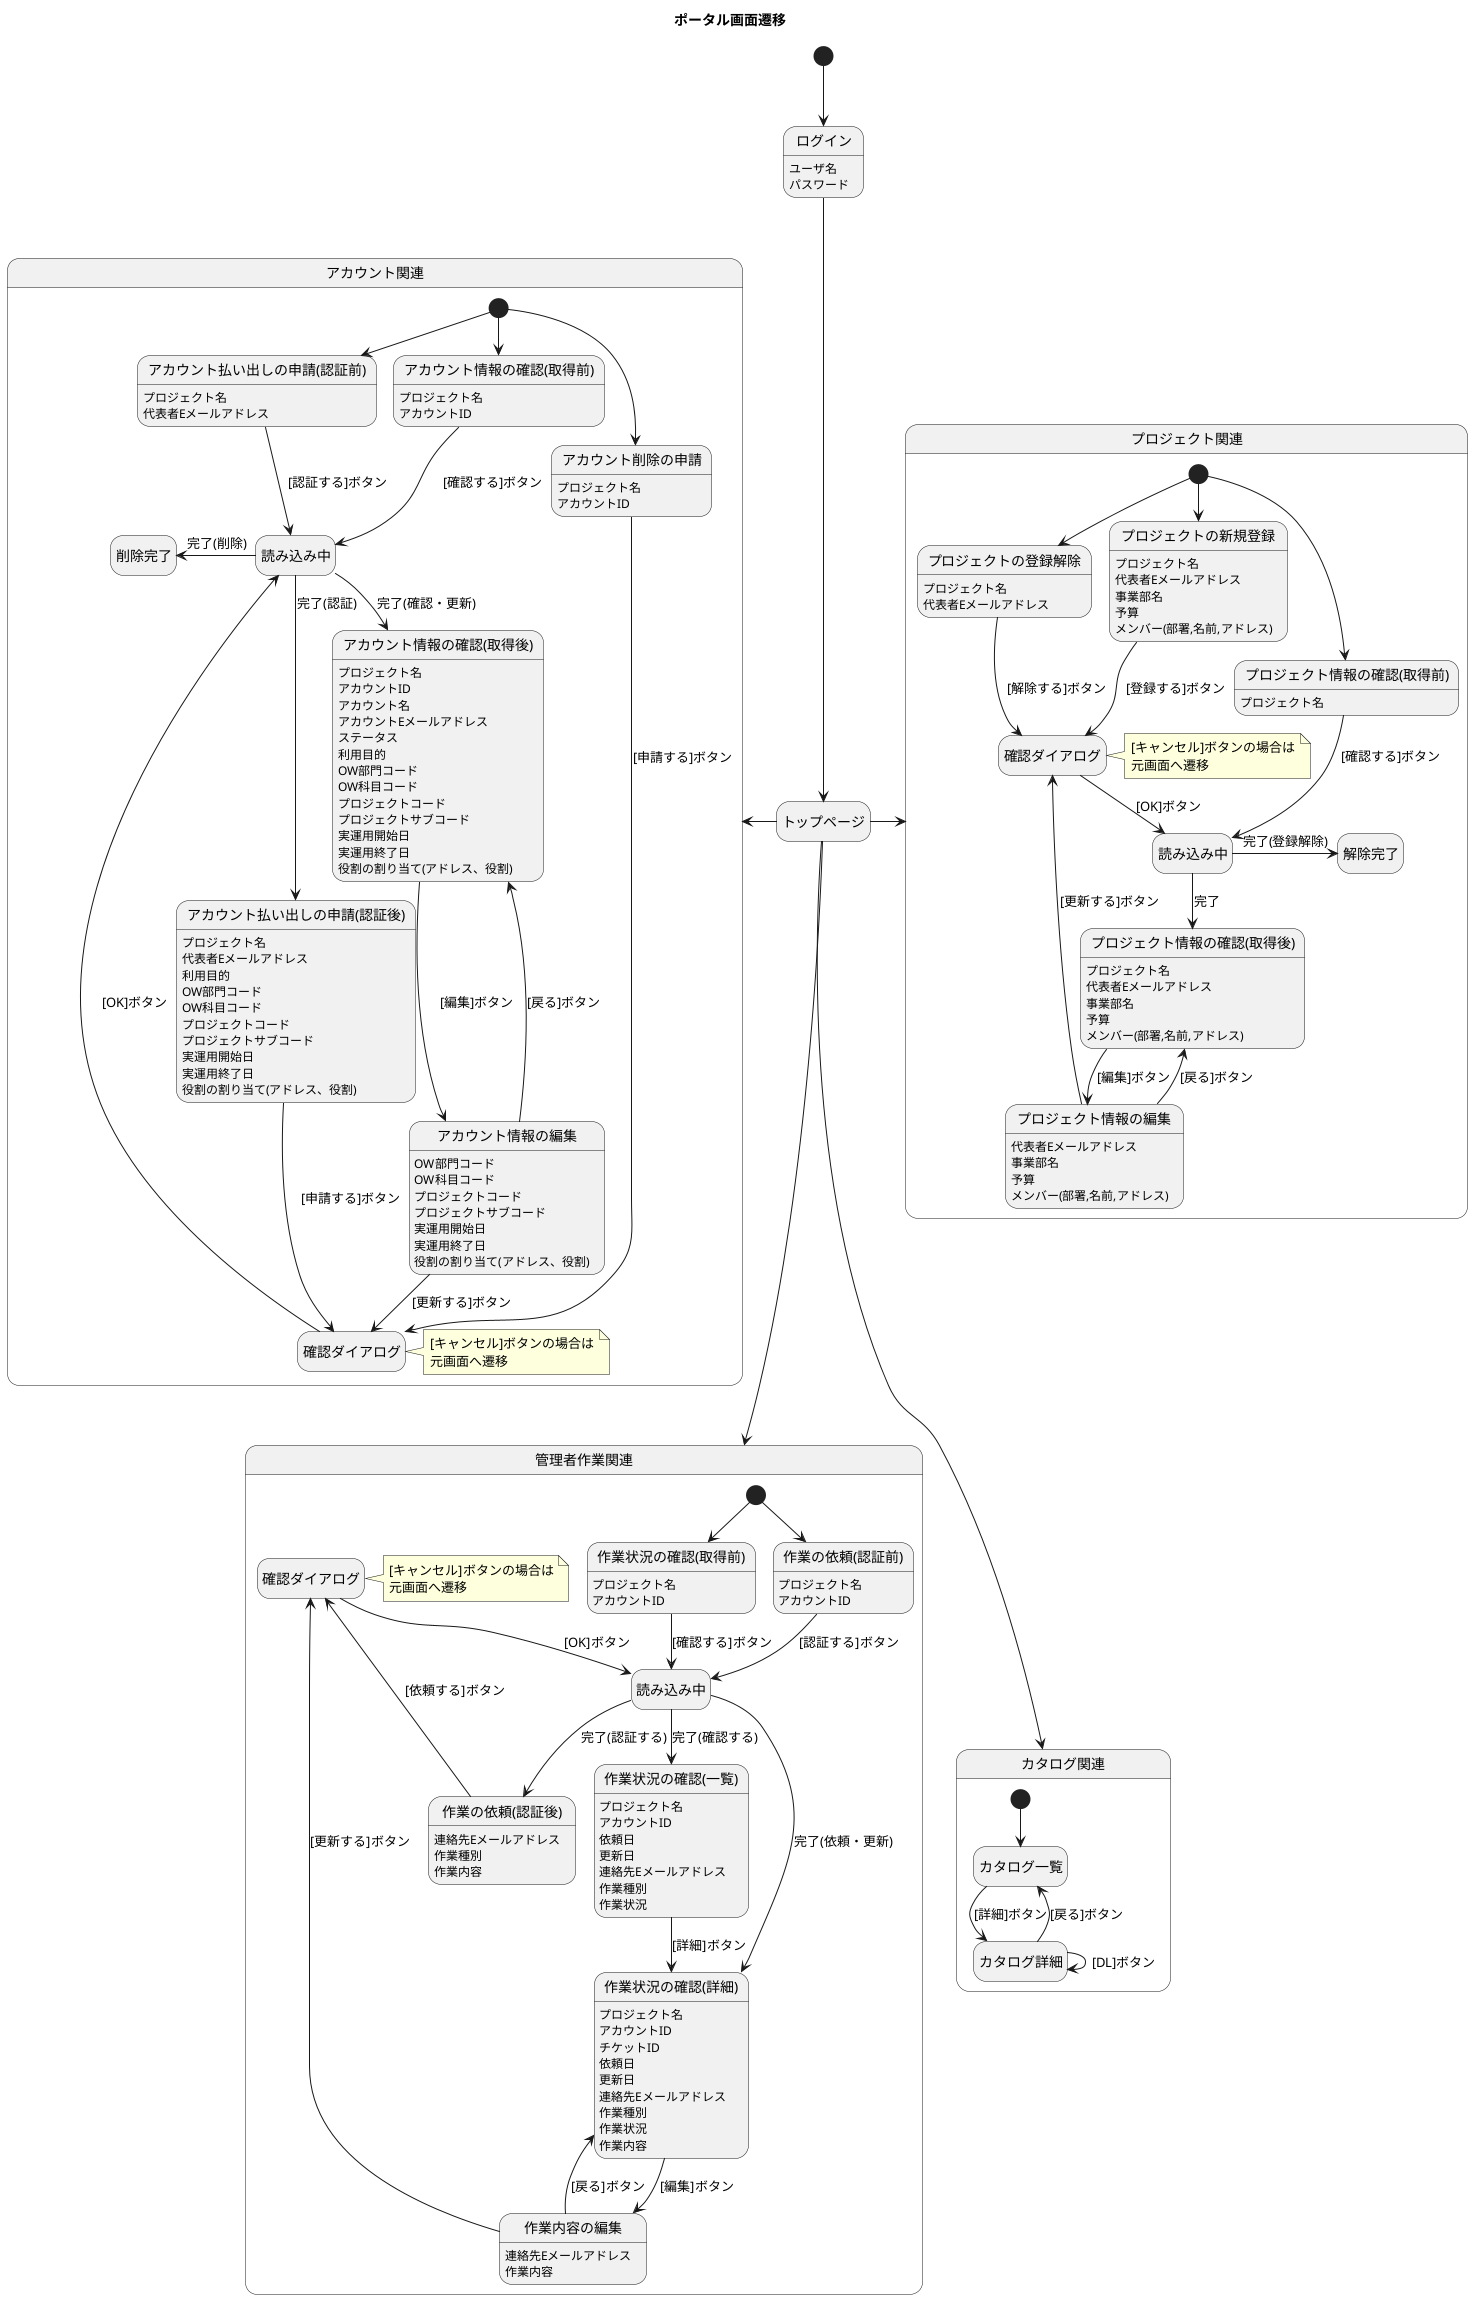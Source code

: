 @startuml
hide empty description
title ポータル画面遷移

state "ログイン" as login
	login: ユーザ名
	login: パスワード
state "トップページ" as top

[*] --> login
login --> top
top -right-> プロジェクト関連
top -left-> アカウント関連
top -down-> 管理者作業関連
top --> カタログ関連

state プロジェクト関連 {
	state "プロジェクトの新規登録" as pcreate
		pcreate: プロジェクト名
		pcreate: 代表者Eメールアドレス
		pcreate: 事業部名
		pcreate: 予算
		pcreate: メンバー(部署,名前,アドレス)
	state "プロジェクト情報の確認(取得前)" as pget
		pget: プロジェクト名
	state "プロジェクト情報の確認(取得後)" as pget2
		pget2: プロジェクト名
		pget2: 代表者Eメールアドレス
		pget2: 事業部名
		pget2: 予算
		pget2: メンバー(部署,名前,アドレス)
	state "プロジェクト情報の編集" as pupdate
		pupdate: 代表者Eメールアドレス
		pupdate: 事業部名
		pupdate: 予算
		pupdate: メンバー(部署,名前,アドレス)		
	state "プロジェクトの登録解除" as pdelete
		pdelete: プロジェクト名
		pdelete: 代表者Eメールアドレス
	state "確認ダイアログ" as pconfirm
		note right of pconfirm : [キャンセル]ボタンの場合は\n元画面へ遷移
	state "読み込み中" as pload
	state "解除完了" as pgoodbye
	[*] --> pcreate
	[*] --> pget
	[*] --> pdelete
	pcreate --> pconfirm : [登録する]ボタン
	pget --> pload : [確認する]ボタン
	pget2 --> pupdate : [編集]ボタン
	pupdate --> pget2 : [戻る]ボタン
	pupdate --> pconfirm : [更新する]ボタン
	pdelete --> pconfirm : [解除する]ボタン
	pconfirm --> pload : [OK]ボタン
	pload --> pget2 : 完了
	pload -right-> pgoodbye : 完了(登録解除)
}

state アカウント関連 {
	state "アカウント払い出しの申請(認証前)" as acreate
		acreate: プロジェクト名
		acreate: 代表者Eメールアドレス
	state "アカウント払い出しの申請(認証後)" as acreate2
		acreate2: プロジェクト名
		acreate2: 代表者Eメールアドレス
		acreate2: 利用目的
		acreate2: OW部門コード
		acreate2: OW科目コード
		acreate2: プロジェクトコード
		acreate2: プロジェクトサブコード
		acreate2: 実運用開始日
		acreate2: 実運用終了日
		acreate2: 役割の割り当て(アドレス、役割)
	state "アカウント情報の確認(取得前)" as aget
		aget: プロジェクト名
		aget: アカウントID
	state "アカウント情報の確認(取得後)" as aget2
		aget2: プロジェクト名
		aget2: アカウントID
		aget2: アカウント名
		aget2: アカウントEメールアドレス
		aget2: ステータス
		aget2: 利用目的
		aget2: OW部門コード
		aget2: OW科目コード
		aget2: プロジェクトコード
		aget2: プロジェクトサブコード
		aget2: 実運用開始日
		aget2: 実運用終了日
		aget2: 役割の割り当て(アドレス、役割)
	state "アカウント情報の編集" as aupdate
		aupdate: OW部門コード
		aupdate: OW科目コード
		aupdate: プロジェクトコード
		aupdate: プロジェクトサブコード
		aupdate: 実運用開始日
		aupdate: 実運用終了日
		aupdate: 役割の割り当て(アドレス、役割)
	state "アカウント削除の申請" as adelete
		adelete: プロジェクト名
		adelete: アカウントID
	state "確認ダイアログ" as aconfirm
		note right of aconfirm : [キャンセル]ボタンの場合は\n元画面へ遷移
	state "読み込み中" as aload
	state "削除完了" as agoodbye
	[*] --> acreate
	[*] --> aget
	[*] --> adelete
	acreate --> aload : [認証する]ボタン
	aload --> acreate2 : 完了(認証)
	acreate2 --> aconfirm : [申請する]ボタン
	aget --> aload : [確認する]ボタン
	aget2 --> aupdate : [編集]ボタン
	aupdate --> aget2 : [戻る]ボタン
	aupdate --> aconfirm : [更新する]ボタン
	adelete --> aconfirm : [申請する]ボタン
	aconfirm --> aload : [OK]ボタン
	aload --> aget2 : 完了(確認・更新)
	aload -left-> agoodbye : 完了(削除)
}

state 管理者作業関連 {
	state "作業の依頼(認証前)" as tcreate
		tcreate: プロジェクト名
		tcreate: アカウントID
	state "作業の依頼(認証後)" as tcreate2
		tcreate2: 連絡先Eメールアドレス
		tcreate2: 作業種別
		tcreate2: 作業内容
	state "作業状況の確認(取得前)" as tget
		tget: プロジェクト名
		tget: アカウントID	
	state "作業状況の確認(一覧)" as tget2
		tget2: プロジェクト名
		tget2: アカウントID	
		tget2: 依頼日
		tget2: 更新日
		tget2: 連絡先Eメールアドレス
		tget2: 作業種別
		tget2: 作業状況
	state "作業状況の確認(詳細)" as tget3
		tget3: プロジェクト名
		tget3: アカウントID	
		tget3: チケットID	
		tget3: 依頼日
		tget3: 更新日
		tget3: 連絡先Eメールアドレス
		tget3: 作業種別
		tget3: 作業状況
		tget3: 作業内容
	state "作業内容の編集" as tupdate
		tupdate: 連絡先Eメールアドレス
		tupdate: 作業内容
	state "確認ダイアログ" as tconfirm
		note right of tconfirm : [キャンセル]ボタンの場合は\n元画面へ遷移
	state "読み込み中" as tload
	[*] --> tcreate
	[*] --> tget
	tcreate --> tload : [認証する]ボタン
	tload --> tcreate2 : 完了(認証する)
	tcreate2 --> tconfirm : [依頼する]ボタン
	tget --> tload : [確認する]ボタン
	tload --> tget2 : 完了(確認する)
	tget2 --> tget3 : [詳細]ボタン
	tget3 --> tupdate : [編集]ボタン
	tupdate --> tget3 : [戻る]ボタン
	tupdate --> tconfirm : [更新する]ボタン
	tconfirm --> tload : [OK]ボタン
	tload --> tget3 : 完了(依頼・更新)
}

state カタログ関連 {
	state "カタログ一覧" as list
	state "カタログ詳細" as detail
	[*] --> list
	list --> detail : [詳細]ボタン
	detail --> detail : [DL]ボタン
	detail --> list : [戻る]ボタン
}
@enduml
